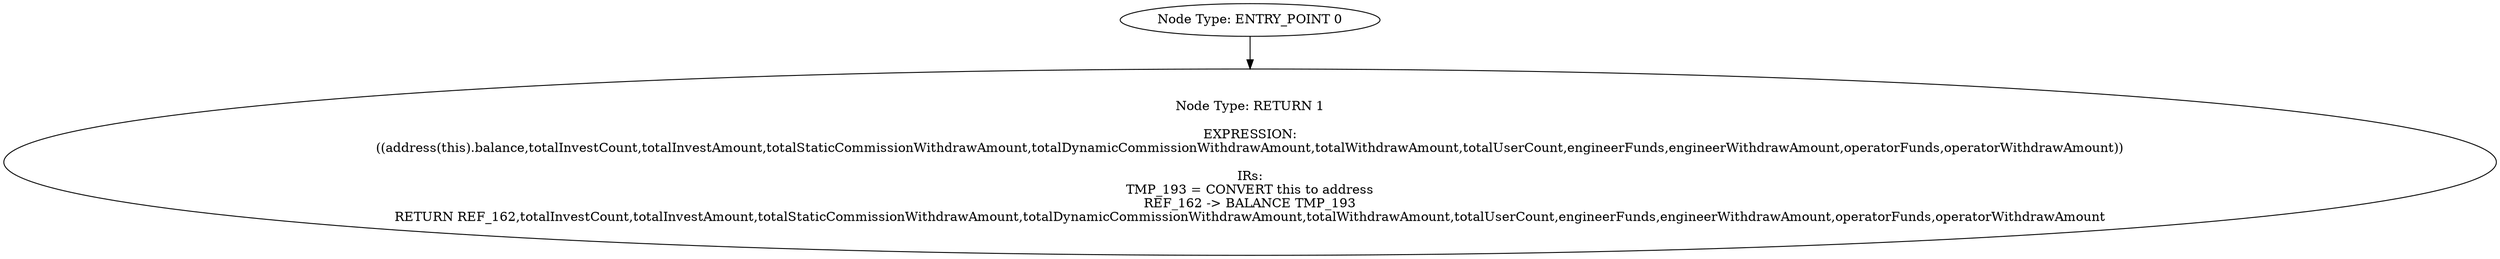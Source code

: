 digraph{
0[label="Node Type: ENTRY_POINT 0
"];
0->1;
1[label="Node Type: RETURN 1

EXPRESSION:
((address(this).balance,totalInvestCount,totalInvestAmount,totalStaticCommissionWithdrawAmount,totalDynamicCommissionWithdrawAmount,totalWithdrawAmount,totalUserCount,engineerFunds,engineerWithdrawAmount,operatorFunds,operatorWithdrawAmount))

IRs:
TMP_193 = CONVERT this to address
REF_162 -> BALANCE TMP_193
RETURN REF_162,totalInvestCount,totalInvestAmount,totalStaticCommissionWithdrawAmount,totalDynamicCommissionWithdrawAmount,totalWithdrawAmount,totalUserCount,engineerFunds,engineerWithdrawAmount,operatorFunds,operatorWithdrawAmount"];
}
